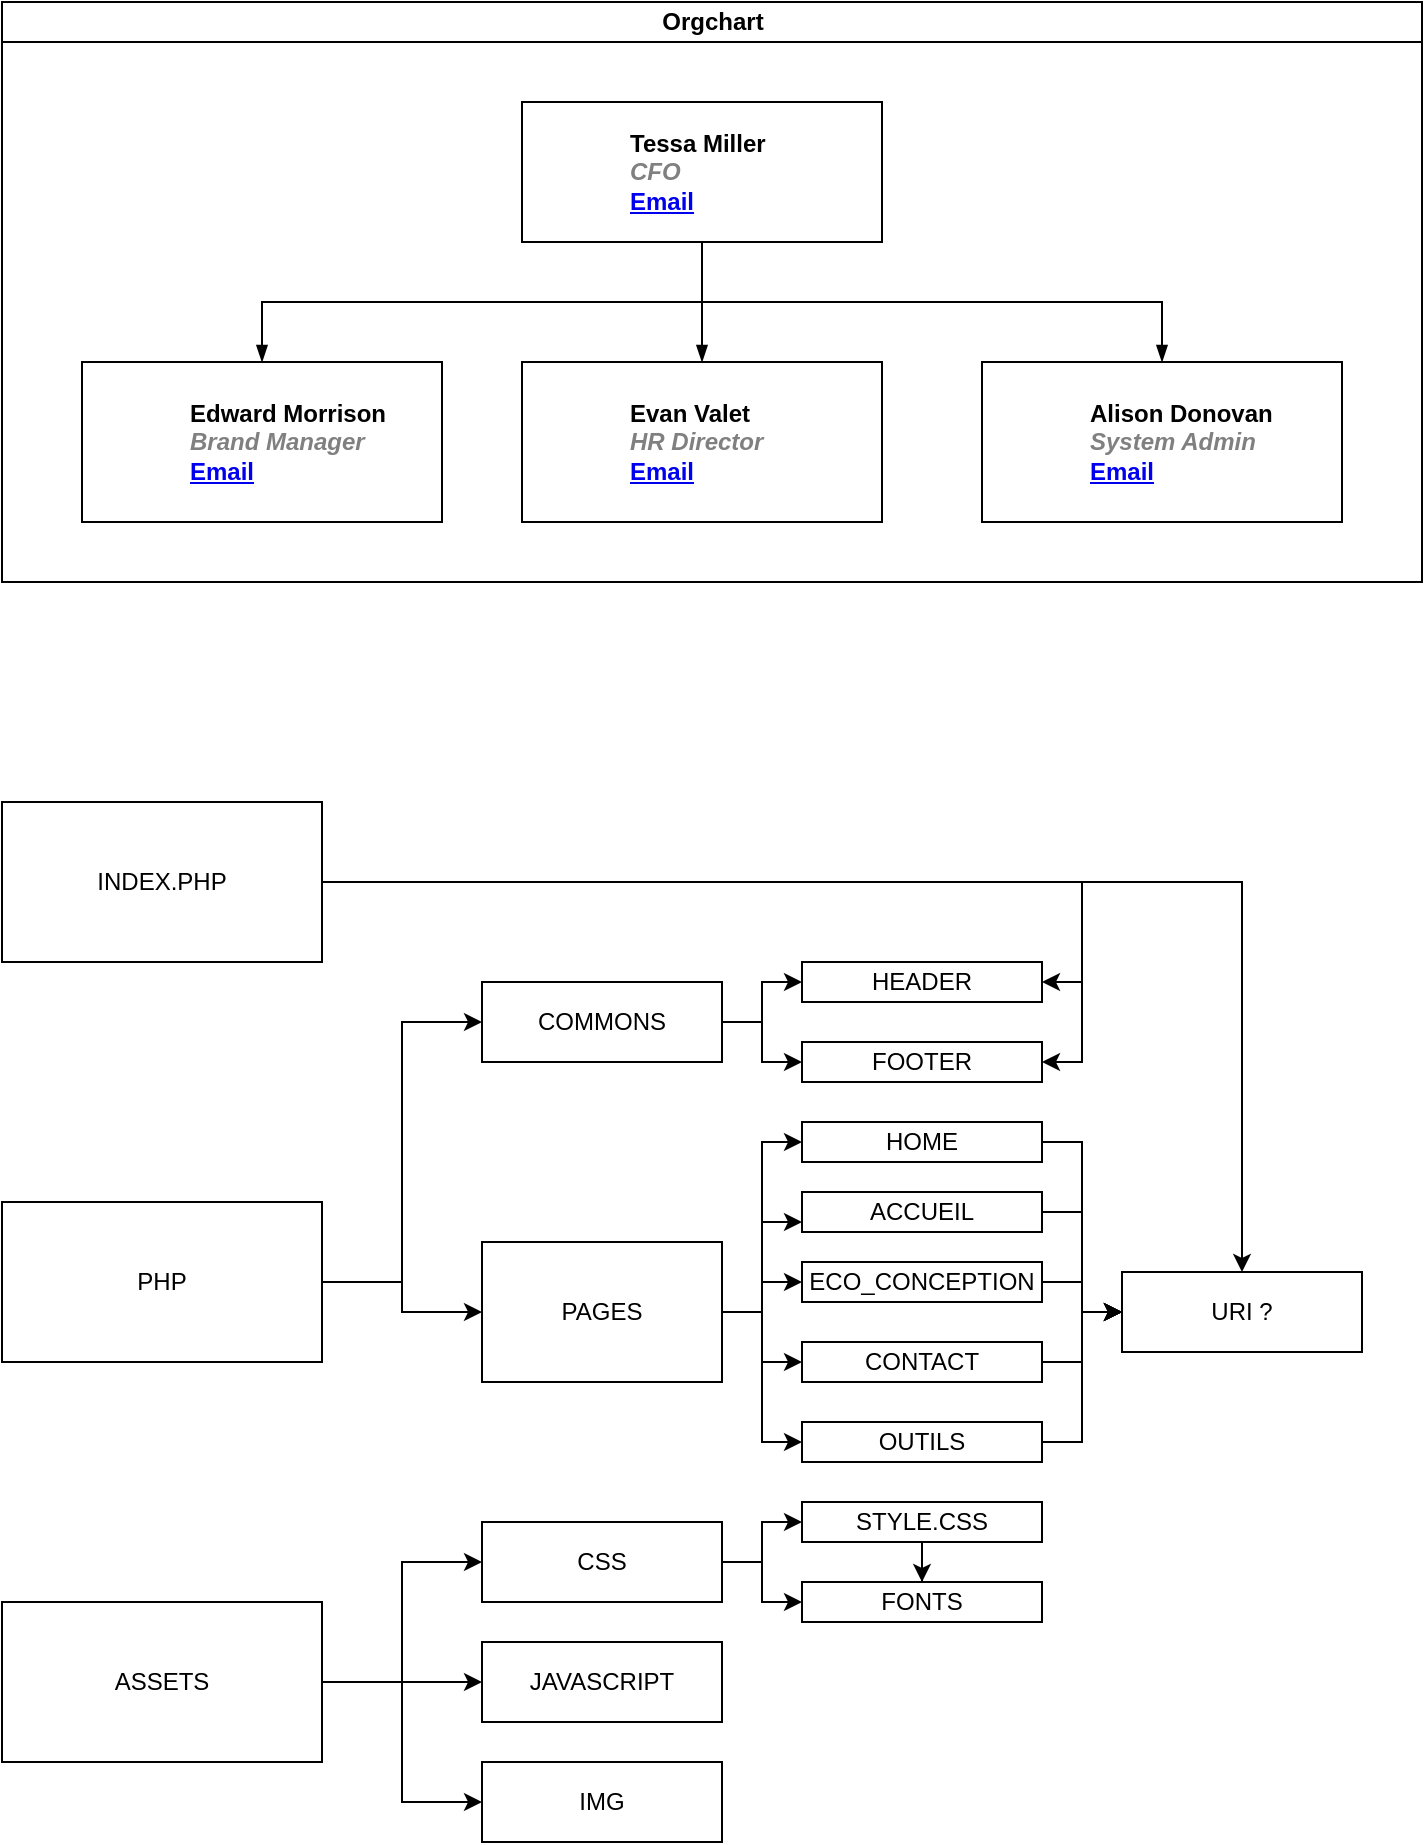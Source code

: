 <mxfile version="14.6.1" type="github">
  <diagram id="prtHgNgQTEPvFCAcTncT" name="Page-1">
    <mxGraphModel dx="1185" dy="635" grid="1" gridSize="10" guides="1" tooltips="1" connect="1" arrows="1" fold="1" page="1" pageScale="1" pageWidth="827" pageHeight="1169" math="0" shadow="0">
      <root>
        <mxCell id="0" />
        <mxCell id="1" parent="0" />
        <mxCell id="dNxyNK7c78bLwvsdeMH5-11" value="Orgchart" style="swimlane;html=1;startSize=20;horizontal=1;containerType=tree;glass=0;" parent="1" vertex="1">
          <mxGeometry x="40" y="80" width="710" height="290" as="geometry" />
        </mxCell>
        <UserObject label="%name%&lt;br&gt;&lt;i style=&quot;color: gray&quot;&gt;%position%&lt;/i&gt;&lt;br&gt;&lt;a href=&quot;mailto:%email%&quot;&gt;Email&lt;/a&gt;" name="Tessa Miller" position="CFO" location="Office 1" email="me@example.com" placeholders="1" link="https://www.draw.io" id="dNxyNK7c78bLwvsdeMH5-12">
          <mxCell style="label;image=https://cdn3.iconfinder.com/data/icons/user-avatars-1/512/users-3-128.png;whiteSpace=wrap;html=1;rounded=0;glass=0;treeMoving=1;treeFolding=1;" parent="dNxyNK7c78bLwvsdeMH5-11" vertex="1">
            <mxGeometry x="260" y="50" width="180" height="70" as="geometry" />
          </mxCell>
        </UserObject>
        <mxCell id="dNxyNK7c78bLwvsdeMH5-13" value="" style="endArrow=blockThin;endFill=1;fontSize=11;edgeStyle=elbowEdgeStyle;elbow=vertical;rounded=0;" parent="dNxyNK7c78bLwvsdeMH5-11" source="dNxyNK7c78bLwvsdeMH5-12" target="dNxyNK7c78bLwvsdeMH5-14" edge="1">
          <mxGeometry relative="1" as="geometry" />
        </mxCell>
        <UserObject label="%name%&lt;br&gt;&lt;i style=&quot;color: gray&quot;&gt;%position%&lt;/i&gt;&lt;br&gt;&lt;a href=&quot;mailto:%email%&quot;&gt;Email&lt;/a&gt;" name="Edward Morrison" position="Brand Manager" location="Office 2" email="me@example.com" placeholders="1" link="https://www.draw.io" id="dNxyNK7c78bLwvsdeMH5-14">
          <mxCell style="label;image=https://cdn3.iconfinder.com/data/icons/user-avatars-1/512/users-10-3-128.png;whiteSpace=wrap;html=1;rounded=0;glass=0;treeFolding=1;treeMoving=1;" parent="dNxyNK7c78bLwvsdeMH5-11" vertex="1">
            <mxGeometry x="40" y="180" width="180" height="80" as="geometry" />
          </mxCell>
        </UserObject>
        <mxCell id="dNxyNK7c78bLwvsdeMH5-15" value="" style="endArrow=blockThin;endFill=1;fontSize=11;edgeStyle=elbowEdgeStyle;elbow=vertical;rounded=0;" parent="dNxyNK7c78bLwvsdeMH5-11" source="dNxyNK7c78bLwvsdeMH5-12" target="dNxyNK7c78bLwvsdeMH5-16" edge="1">
          <mxGeometry relative="1" as="geometry" />
        </mxCell>
        <UserObject label="%name%&lt;br&gt;&lt;i style=&quot;color: gray&quot;&gt;%position%&lt;/i&gt;&lt;br&gt;&lt;a href=&quot;mailto:%email%&quot;&gt;Email&lt;/a&gt;" name="Evan Valet" position="HR Director" location="Office 4" email="me@example.com" placeholders="1" link="https://www.draw.io" id="dNxyNK7c78bLwvsdeMH5-16">
          <mxCell style="label;image=https://cdn3.iconfinder.com/data/icons/user-avatars-1/512/users-9-2-128.png;whiteSpace=wrap;html=1;rounded=0;glass=0;treeFolding=1;treeMoving=1;" parent="dNxyNK7c78bLwvsdeMH5-11" vertex="1">
            <mxGeometry x="260" y="180" width="180" height="80" as="geometry" />
          </mxCell>
        </UserObject>
        <mxCell id="dNxyNK7c78bLwvsdeMH5-17" value="" style="endArrow=blockThin;endFill=1;fontSize=11;edgeStyle=elbowEdgeStyle;elbow=vertical;rounded=0;" parent="dNxyNK7c78bLwvsdeMH5-11" source="dNxyNK7c78bLwvsdeMH5-12" target="dNxyNK7c78bLwvsdeMH5-18" edge="1">
          <mxGeometry relative="1" as="geometry" />
        </mxCell>
        <UserObject label="%name%&lt;br&gt;&lt;i style=&quot;color: gray&quot;&gt;%position%&lt;/i&gt;&lt;br&gt;&lt;a href=&quot;mailto:%email%&quot;&gt;Email&lt;/a&gt;" name="Alison Donovan" position="System Admin" location="Office 3" email="me@example.com" placeholders="1" link="https://www.draw.io" id="dNxyNK7c78bLwvsdeMH5-18">
          <mxCell style="label;image=https://cdn3.iconfinder.com/data/icons/user-avatars-1/512/users-2-128.png;whiteSpace=wrap;html=1;rounded=0;glass=0;" parent="dNxyNK7c78bLwvsdeMH5-11" vertex="1">
            <mxGeometry x="490" y="180" width="180" height="80" as="geometry" />
          </mxCell>
        </UserObject>
        <mxCell id="_ItUTuPJGDLVoHyRw4bW-52" style="edgeStyle=orthogonalEdgeStyle;rounded=0;orthogonalLoop=1;jettySize=auto;html=1;entryX=0.5;entryY=0;entryDx=0;entryDy=0;" edge="1" parent="1" source="_ItUTuPJGDLVoHyRw4bW-1" target="_ItUTuPJGDLVoHyRw4bW-45">
          <mxGeometry relative="1" as="geometry" />
        </mxCell>
        <mxCell id="_ItUTuPJGDLVoHyRw4bW-56" style="edgeStyle=orthogonalEdgeStyle;rounded=0;orthogonalLoop=1;jettySize=auto;html=1;entryX=1;entryY=0.5;entryDx=0;entryDy=0;" edge="1" parent="1" source="_ItUTuPJGDLVoHyRw4bW-1" target="_ItUTuPJGDLVoHyRw4bW-25">
          <mxGeometry relative="1" as="geometry" />
        </mxCell>
        <mxCell id="_ItUTuPJGDLVoHyRw4bW-57" style="edgeStyle=orthogonalEdgeStyle;rounded=0;orthogonalLoop=1;jettySize=auto;html=1;entryX=1;entryY=0.5;entryDx=0;entryDy=0;" edge="1" parent="1" source="_ItUTuPJGDLVoHyRw4bW-1" target="_ItUTuPJGDLVoHyRw4bW-26">
          <mxGeometry relative="1" as="geometry" />
        </mxCell>
        <mxCell id="_ItUTuPJGDLVoHyRw4bW-1" value="INDEX.PHP" style="rounded=0;whiteSpace=wrap;html=1;" vertex="1" parent="1">
          <mxGeometry x="40" y="480" width="160" height="80" as="geometry" />
        </mxCell>
        <mxCell id="_ItUTuPJGDLVoHyRw4bW-15" style="edgeStyle=orthogonalEdgeStyle;rounded=0;orthogonalLoop=1;jettySize=auto;html=1;entryX=0;entryY=0.5;entryDx=0;entryDy=0;" edge="1" parent="1" source="_ItUTuPJGDLVoHyRw4bW-2" target="_ItUTuPJGDLVoHyRw4bW-10">
          <mxGeometry relative="1" as="geometry" />
        </mxCell>
        <mxCell id="_ItUTuPJGDLVoHyRw4bW-16" style="edgeStyle=orthogonalEdgeStyle;rounded=0;orthogonalLoop=1;jettySize=auto;html=1;entryX=0;entryY=0.5;entryDx=0;entryDy=0;" edge="1" parent="1" source="_ItUTuPJGDLVoHyRw4bW-2" target="_ItUTuPJGDLVoHyRw4bW-9">
          <mxGeometry relative="1" as="geometry" />
        </mxCell>
        <mxCell id="_ItUTuPJGDLVoHyRw4bW-2" value="PHP" style="rounded=0;whiteSpace=wrap;html=1;" vertex="1" parent="1">
          <mxGeometry x="40" y="680" width="160" height="80" as="geometry" />
        </mxCell>
        <mxCell id="_ItUTuPJGDLVoHyRw4bW-12" style="edgeStyle=orthogonalEdgeStyle;rounded=0;orthogonalLoop=1;jettySize=auto;html=1;entryX=0;entryY=0.5;entryDx=0;entryDy=0;" edge="1" parent="1" source="_ItUTuPJGDLVoHyRw4bW-3" target="_ItUTuPJGDLVoHyRw4bW-5">
          <mxGeometry relative="1" as="geometry">
            <Array as="points">
              <mxPoint x="240" y="920" />
              <mxPoint x="240" y="860" />
            </Array>
          </mxGeometry>
        </mxCell>
        <mxCell id="_ItUTuPJGDLVoHyRw4bW-13" style="edgeStyle=orthogonalEdgeStyle;rounded=0;orthogonalLoop=1;jettySize=auto;html=1;entryX=0;entryY=0.5;entryDx=0;entryDy=0;" edge="1" parent="1" source="_ItUTuPJGDLVoHyRw4bW-3" target="_ItUTuPJGDLVoHyRw4bW-6">
          <mxGeometry relative="1" as="geometry" />
        </mxCell>
        <mxCell id="_ItUTuPJGDLVoHyRw4bW-14" style="edgeStyle=orthogonalEdgeStyle;rounded=0;orthogonalLoop=1;jettySize=auto;html=1;entryX=0;entryY=0.5;entryDx=0;entryDy=0;" edge="1" parent="1" source="_ItUTuPJGDLVoHyRw4bW-3" target="_ItUTuPJGDLVoHyRw4bW-7">
          <mxGeometry relative="1" as="geometry" />
        </mxCell>
        <mxCell id="_ItUTuPJGDLVoHyRw4bW-3" value="ASSETS" style="rounded=0;whiteSpace=wrap;html=1;" vertex="1" parent="1">
          <mxGeometry x="40" y="880" width="160" height="80" as="geometry" />
        </mxCell>
        <mxCell id="_ItUTuPJGDLVoHyRw4bW-20" style="edgeStyle=orthogonalEdgeStyle;rounded=0;orthogonalLoop=1;jettySize=auto;html=1;entryX=0;entryY=0.5;entryDx=0;entryDy=0;" edge="1" parent="1" source="_ItUTuPJGDLVoHyRw4bW-5" target="_ItUTuPJGDLVoHyRw4bW-17">
          <mxGeometry relative="1" as="geometry" />
        </mxCell>
        <mxCell id="_ItUTuPJGDLVoHyRw4bW-21" style="edgeStyle=orthogonalEdgeStyle;rounded=0;orthogonalLoop=1;jettySize=auto;html=1;entryX=0;entryY=0.5;entryDx=0;entryDy=0;" edge="1" parent="1" source="_ItUTuPJGDLVoHyRw4bW-5" target="_ItUTuPJGDLVoHyRw4bW-18">
          <mxGeometry relative="1" as="geometry" />
        </mxCell>
        <mxCell id="_ItUTuPJGDLVoHyRw4bW-5" value="CSS" style="rounded=0;whiteSpace=wrap;html=1;" vertex="1" parent="1">
          <mxGeometry x="280" y="840" width="120" height="40" as="geometry" />
        </mxCell>
        <mxCell id="_ItUTuPJGDLVoHyRw4bW-6" value="JAVASCRIPT" style="rounded=0;whiteSpace=wrap;html=1;" vertex="1" parent="1">
          <mxGeometry x="280" y="900" width="120" height="40" as="geometry" />
        </mxCell>
        <mxCell id="_ItUTuPJGDLVoHyRw4bW-7" value="IMG" style="rounded=0;whiteSpace=wrap;html=1;" vertex="1" parent="1">
          <mxGeometry x="280" y="960" width="120" height="40" as="geometry" />
        </mxCell>
        <mxCell id="_ItUTuPJGDLVoHyRw4bW-29" style="edgeStyle=orthogonalEdgeStyle;rounded=0;orthogonalLoop=1;jettySize=auto;html=1;entryX=0;entryY=0.5;entryDx=0;entryDy=0;" edge="1" parent="1" source="_ItUTuPJGDLVoHyRw4bW-9" target="_ItUTuPJGDLVoHyRw4bW-25">
          <mxGeometry relative="1" as="geometry" />
        </mxCell>
        <mxCell id="_ItUTuPJGDLVoHyRw4bW-30" style="edgeStyle=orthogonalEdgeStyle;rounded=0;orthogonalLoop=1;jettySize=auto;html=1;entryX=0;entryY=0.5;entryDx=0;entryDy=0;" edge="1" parent="1" source="_ItUTuPJGDLVoHyRw4bW-9" target="_ItUTuPJGDLVoHyRw4bW-26">
          <mxGeometry relative="1" as="geometry" />
        </mxCell>
        <mxCell id="_ItUTuPJGDLVoHyRw4bW-9" value="COMMONS" style="rounded=0;whiteSpace=wrap;html=1;" vertex="1" parent="1">
          <mxGeometry x="280" y="570" width="120" height="40" as="geometry" />
        </mxCell>
        <mxCell id="_ItUTuPJGDLVoHyRw4bW-40" style="edgeStyle=orthogonalEdgeStyle;rounded=0;orthogonalLoop=1;jettySize=auto;html=1;entryX=0;entryY=0.5;entryDx=0;entryDy=0;" edge="1" parent="1" source="_ItUTuPJGDLVoHyRw4bW-10" target="_ItUTuPJGDLVoHyRw4bW-39">
          <mxGeometry relative="1" as="geometry" />
        </mxCell>
        <mxCell id="_ItUTuPJGDLVoHyRw4bW-41" style="edgeStyle=orthogonalEdgeStyle;rounded=0;orthogonalLoop=1;jettySize=auto;html=1;entryX=0;entryY=0.75;entryDx=0;entryDy=0;" edge="1" parent="1" source="_ItUTuPJGDLVoHyRw4bW-10" target="_ItUTuPJGDLVoHyRw4bW-31">
          <mxGeometry relative="1" as="geometry" />
        </mxCell>
        <mxCell id="_ItUTuPJGDLVoHyRw4bW-42" style="edgeStyle=orthogonalEdgeStyle;rounded=0;orthogonalLoop=1;jettySize=auto;html=1;entryX=0;entryY=0.5;entryDx=0;entryDy=0;" edge="1" parent="1" source="_ItUTuPJGDLVoHyRw4bW-10" target="_ItUTuPJGDLVoHyRw4bW-34">
          <mxGeometry relative="1" as="geometry" />
        </mxCell>
        <mxCell id="_ItUTuPJGDLVoHyRw4bW-43" style="edgeStyle=orthogonalEdgeStyle;rounded=0;orthogonalLoop=1;jettySize=auto;html=1;entryX=0;entryY=0.5;entryDx=0;entryDy=0;" edge="1" parent="1" source="_ItUTuPJGDLVoHyRw4bW-10" target="_ItUTuPJGDLVoHyRw4bW-35">
          <mxGeometry relative="1" as="geometry" />
        </mxCell>
        <mxCell id="_ItUTuPJGDLVoHyRw4bW-44" style="edgeStyle=orthogonalEdgeStyle;rounded=0;orthogonalLoop=1;jettySize=auto;html=1;entryX=0;entryY=0.5;entryDx=0;entryDy=0;" edge="1" parent="1" source="_ItUTuPJGDLVoHyRw4bW-10" target="_ItUTuPJGDLVoHyRw4bW-38">
          <mxGeometry relative="1" as="geometry" />
        </mxCell>
        <mxCell id="_ItUTuPJGDLVoHyRw4bW-10" value="PAGES" style="rounded=0;whiteSpace=wrap;html=1;" vertex="1" parent="1">
          <mxGeometry x="280" y="700" width="120" height="70" as="geometry" />
        </mxCell>
        <mxCell id="_ItUTuPJGDLVoHyRw4bW-24" style="edgeStyle=orthogonalEdgeStyle;rounded=0;orthogonalLoop=1;jettySize=auto;html=1;" edge="1" parent="1" source="_ItUTuPJGDLVoHyRw4bW-17" target="_ItUTuPJGDLVoHyRw4bW-18">
          <mxGeometry relative="1" as="geometry" />
        </mxCell>
        <mxCell id="_ItUTuPJGDLVoHyRw4bW-17" value="STYLE.CSS" style="rounded=0;whiteSpace=wrap;html=1;" vertex="1" parent="1">
          <mxGeometry x="440" y="830" width="120" height="20" as="geometry" />
        </mxCell>
        <mxCell id="_ItUTuPJGDLVoHyRw4bW-18" value="FONTS" style="rounded=0;whiteSpace=wrap;html=1;" vertex="1" parent="1">
          <mxGeometry x="440" y="870" width="120" height="20" as="geometry" />
        </mxCell>
        <mxCell id="_ItUTuPJGDLVoHyRw4bW-25" value="HEADER" style="rounded=0;whiteSpace=wrap;html=1;" vertex="1" parent="1">
          <mxGeometry x="440" y="560" width="120" height="20" as="geometry" />
        </mxCell>
        <mxCell id="_ItUTuPJGDLVoHyRw4bW-26" value="FOOTER" style="rounded=0;whiteSpace=wrap;html=1;" vertex="1" parent="1">
          <mxGeometry x="440" y="600" width="120" height="20" as="geometry" />
        </mxCell>
        <mxCell id="_ItUTuPJGDLVoHyRw4bW-47" style="edgeStyle=orthogonalEdgeStyle;rounded=0;orthogonalLoop=1;jettySize=auto;html=1;entryX=0;entryY=0.5;entryDx=0;entryDy=0;" edge="1" parent="1" source="_ItUTuPJGDLVoHyRw4bW-31" target="_ItUTuPJGDLVoHyRw4bW-45">
          <mxGeometry relative="1" as="geometry" />
        </mxCell>
        <mxCell id="_ItUTuPJGDLVoHyRw4bW-31" value="ACCUEIL" style="rounded=0;whiteSpace=wrap;html=1;" vertex="1" parent="1">
          <mxGeometry x="440" y="675" width="120" height="20" as="geometry" />
        </mxCell>
        <mxCell id="_ItUTuPJGDLVoHyRw4bW-48" style="edgeStyle=orthogonalEdgeStyle;rounded=0;orthogonalLoop=1;jettySize=auto;html=1;entryX=0;entryY=0.5;entryDx=0;entryDy=0;" edge="1" parent="1" source="_ItUTuPJGDLVoHyRw4bW-34" target="_ItUTuPJGDLVoHyRw4bW-45">
          <mxGeometry relative="1" as="geometry" />
        </mxCell>
        <mxCell id="_ItUTuPJGDLVoHyRw4bW-34" value="ECO_CONCEPTION" style="rounded=0;whiteSpace=wrap;html=1;" vertex="1" parent="1">
          <mxGeometry x="440" y="710" width="120" height="20" as="geometry" />
        </mxCell>
        <mxCell id="_ItUTuPJGDLVoHyRw4bW-49" style="edgeStyle=orthogonalEdgeStyle;rounded=0;orthogonalLoop=1;jettySize=auto;html=1;entryX=0;entryY=0.5;entryDx=0;entryDy=0;" edge="1" parent="1" source="_ItUTuPJGDLVoHyRw4bW-35" target="_ItUTuPJGDLVoHyRw4bW-45">
          <mxGeometry relative="1" as="geometry" />
        </mxCell>
        <mxCell id="_ItUTuPJGDLVoHyRw4bW-35" value="CONTACT" style="rounded=0;whiteSpace=wrap;html=1;" vertex="1" parent="1">
          <mxGeometry x="440" y="750" width="120" height="20" as="geometry" />
        </mxCell>
        <mxCell id="_ItUTuPJGDLVoHyRw4bW-51" style="edgeStyle=orthogonalEdgeStyle;rounded=0;orthogonalLoop=1;jettySize=auto;html=1;entryX=0;entryY=0.5;entryDx=0;entryDy=0;" edge="1" parent="1" source="_ItUTuPJGDLVoHyRw4bW-38" target="_ItUTuPJGDLVoHyRw4bW-45">
          <mxGeometry relative="1" as="geometry">
            <mxPoint x="580" y="740" as="targetPoint" />
          </mxGeometry>
        </mxCell>
        <mxCell id="_ItUTuPJGDLVoHyRw4bW-38" value="OUTILS" style="rounded=0;whiteSpace=wrap;html=1;" vertex="1" parent="1">
          <mxGeometry x="440" y="790" width="120" height="20" as="geometry" />
        </mxCell>
        <mxCell id="_ItUTuPJGDLVoHyRw4bW-46" style="edgeStyle=orthogonalEdgeStyle;rounded=0;orthogonalLoop=1;jettySize=auto;html=1;entryX=0;entryY=0.5;entryDx=0;entryDy=0;" edge="1" parent="1" source="_ItUTuPJGDLVoHyRw4bW-39" target="_ItUTuPJGDLVoHyRw4bW-45">
          <mxGeometry relative="1" as="geometry" />
        </mxCell>
        <mxCell id="_ItUTuPJGDLVoHyRw4bW-39" value="HOME" style="rounded=0;whiteSpace=wrap;html=1;" vertex="1" parent="1">
          <mxGeometry x="440" y="640" width="120" height="20" as="geometry" />
        </mxCell>
        <mxCell id="_ItUTuPJGDLVoHyRw4bW-45" value="URI ?" style="rounded=0;whiteSpace=wrap;html=1;" vertex="1" parent="1">
          <mxGeometry x="600" y="715" width="120" height="40" as="geometry" />
        </mxCell>
      </root>
    </mxGraphModel>
  </diagram>
</mxfile>
